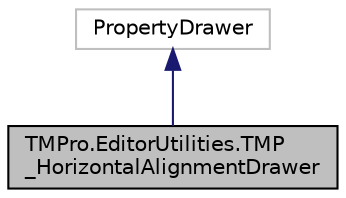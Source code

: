 digraph "TMPro.EditorUtilities.TMP_HorizontalAlignmentDrawer"
{
 // LATEX_PDF_SIZE
  edge [fontname="Helvetica",fontsize="10",labelfontname="Helvetica",labelfontsize="10"];
  node [fontname="Helvetica",fontsize="10",shape=record];
  Node1 [label="TMPro.EditorUtilities.TMP\l_HorizontalAlignmentDrawer",height=0.2,width=0.4,color="black", fillcolor="grey75", style="filled", fontcolor="black",tooltip=" "];
  Node2 -> Node1 [dir="back",color="midnightblue",fontsize="10",style="solid",fontname="Helvetica"];
  Node2 [label="PropertyDrawer",height=0.2,width=0.4,color="grey75", fillcolor="white", style="filled",tooltip=" "];
}
